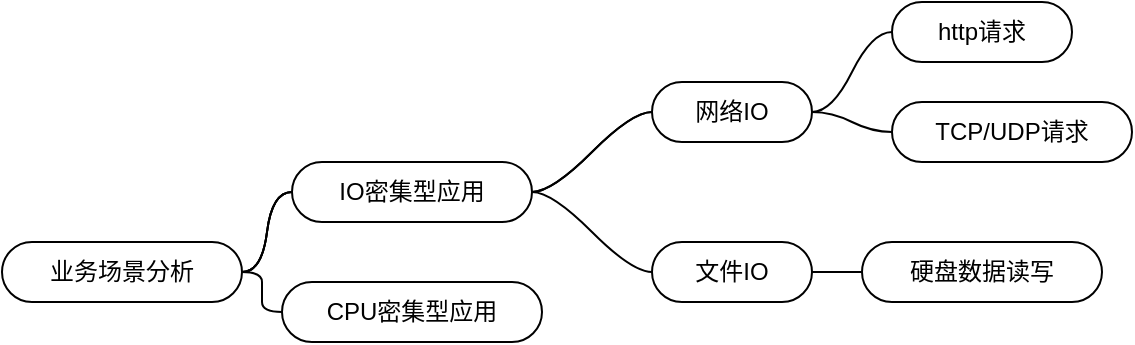 <mxfile version="21.3.7" type="github">
  <diagram id="R2lEEEUBdFMjLlhIrx00" name="Page-1">
    <mxGraphModel dx="1434" dy="764" grid="1" gridSize="10" guides="1" tooltips="1" connect="1" arrows="1" fold="1" page="1" pageScale="1" pageWidth="850" pageHeight="1100" math="0" shadow="0" extFonts="Permanent Marker^https://fonts.googleapis.com/css?family=Permanent+Marker">
      <root>
        <mxCell id="0" />
        <mxCell id="1" parent="0" />
        <mxCell id="G05Mr0gne3w-dCdow3Co-117" value="" style="edgeStyle=entityRelationEdgeStyle;rounded=0;orthogonalLoop=1;jettySize=auto;html=1;startArrow=none;endArrow=none;segment=10;curved=1;sourcePerimeterSpacing=0;targetPerimeterSpacing=0;" edge="1" parent="1" source="G05Mr0gne3w-dCdow3Co-112" target="G05Mr0gne3w-dCdow3Co-116">
          <mxGeometry relative="1" as="geometry" />
        </mxCell>
        <mxCell id="G05Mr0gne3w-dCdow3Co-122" value="" style="edgeStyle=entityRelationEdgeStyle;rounded=0;orthogonalLoop=1;jettySize=auto;html=1;startArrow=none;endArrow=none;segment=10;curved=1;sourcePerimeterSpacing=0;targetPerimeterSpacing=0;" edge="1" parent="1" source="G05Mr0gne3w-dCdow3Co-112" target="G05Mr0gne3w-dCdow3Co-116">
          <mxGeometry relative="1" as="geometry" />
        </mxCell>
        <mxCell id="G05Mr0gne3w-dCdow3Co-123" value="" style="edgeStyle=entityRelationEdgeStyle;rounded=0;orthogonalLoop=1;jettySize=auto;html=1;startArrow=none;endArrow=none;segment=10;curved=1;sourcePerimeterSpacing=0;targetPerimeterSpacing=0;" edge="1" parent="1" source="G05Mr0gne3w-dCdow3Co-112" target="G05Mr0gne3w-dCdow3Co-116">
          <mxGeometry relative="1" as="geometry" />
        </mxCell>
        <mxCell id="G05Mr0gne3w-dCdow3Co-125" value="" style="edgeStyle=entityRelationEdgeStyle;rounded=0;orthogonalLoop=1;jettySize=auto;html=1;startArrow=none;endArrow=none;segment=10;curved=1;sourcePerimeterSpacing=0;targetPerimeterSpacing=0;" edge="1" parent="1" source="G05Mr0gne3w-dCdow3Co-112" target="G05Mr0gne3w-dCdow3Co-124">
          <mxGeometry relative="1" as="geometry" />
        </mxCell>
        <mxCell id="G05Mr0gne3w-dCdow3Co-112" value="业务场景分析" style="whiteSpace=wrap;html=1;rounded=1;arcSize=50;align=center;verticalAlign=middle;strokeWidth=1;autosize=1;spacing=4;treeFolding=1;treeMoving=1;newEdgeStyle={&quot;edgeStyle&quot;:&quot;entityRelationEdgeStyle&quot;,&quot;startArrow&quot;:&quot;none&quot;,&quot;endArrow&quot;:&quot;none&quot;,&quot;segment&quot;:10,&quot;curved&quot;:1,&quot;sourcePerimeterSpacing&quot;:0,&quot;targetPerimeterSpacing&quot;:0};" vertex="1" parent="1">
          <mxGeometry x="90" y="370" width="120" height="30" as="geometry" />
        </mxCell>
        <mxCell id="G05Mr0gne3w-dCdow3Co-136" value="" style="edgeStyle=entityRelationEdgeStyle;rounded=0;orthogonalLoop=1;jettySize=auto;html=1;startArrow=none;endArrow=none;segment=10;curved=1;sourcePerimeterSpacing=0;targetPerimeterSpacing=0;" edge="1" parent="1" source="G05Mr0gne3w-dCdow3Co-116" target="G05Mr0gne3w-dCdow3Co-135">
          <mxGeometry relative="1" as="geometry" />
        </mxCell>
        <mxCell id="G05Mr0gne3w-dCdow3Co-137" value="" style="edgeStyle=entityRelationEdgeStyle;rounded=0;orthogonalLoop=1;jettySize=auto;html=1;startArrow=none;endArrow=none;segment=10;curved=1;sourcePerimeterSpacing=0;targetPerimeterSpacing=0;" edge="1" parent="1" source="G05Mr0gne3w-dCdow3Co-116" target="G05Mr0gne3w-dCdow3Co-135">
          <mxGeometry relative="1" as="geometry" />
        </mxCell>
        <mxCell id="G05Mr0gne3w-dCdow3Co-140" value="" style="edgeStyle=entityRelationEdgeStyle;rounded=0;orthogonalLoop=1;jettySize=auto;html=1;startArrow=none;endArrow=none;segment=10;curved=1;sourcePerimeterSpacing=0;targetPerimeterSpacing=0;" edge="1" parent="1" source="G05Mr0gne3w-dCdow3Co-116" target="G05Mr0gne3w-dCdow3Co-139">
          <mxGeometry relative="1" as="geometry" />
        </mxCell>
        <mxCell id="G05Mr0gne3w-dCdow3Co-116" value="IO密集型应用" style="whiteSpace=wrap;html=1;rounded=1;arcSize=50;align=center;verticalAlign=middle;strokeWidth=1;autosize=1;spacing=4;treeFolding=1;treeMoving=1;newEdgeStyle={&quot;edgeStyle&quot;:&quot;entityRelationEdgeStyle&quot;,&quot;startArrow&quot;:&quot;none&quot;,&quot;endArrow&quot;:&quot;none&quot;,&quot;segment&quot;:10,&quot;curved&quot;:1,&quot;sourcePerimeterSpacing&quot;:0,&quot;targetPerimeterSpacing&quot;:0};" vertex="1" parent="1">
          <mxGeometry x="235" y="330" width="120" height="30" as="geometry" />
        </mxCell>
        <mxCell id="G05Mr0gne3w-dCdow3Co-124" value="CPU密集型应用" style="whiteSpace=wrap;html=1;rounded=1;arcSize=50;align=center;verticalAlign=middle;strokeWidth=1;autosize=1;spacing=4;treeFolding=1;treeMoving=1;newEdgeStyle={&quot;edgeStyle&quot;:&quot;entityRelationEdgeStyle&quot;,&quot;startArrow&quot;:&quot;none&quot;,&quot;endArrow&quot;:&quot;none&quot;,&quot;segment&quot;:10,&quot;curved&quot;:1,&quot;sourcePerimeterSpacing&quot;:0,&quot;targetPerimeterSpacing&quot;:0};" vertex="1" parent="1">
          <mxGeometry x="230" y="390" width="130" height="30" as="geometry" />
        </mxCell>
        <mxCell id="G05Mr0gne3w-dCdow3Co-142" value="" style="edgeStyle=entityRelationEdgeStyle;rounded=0;orthogonalLoop=1;jettySize=auto;html=1;startArrow=none;endArrow=none;segment=10;curved=1;sourcePerimeterSpacing=0;targetPerimeterSpacing=0;" edge="1" parent="1" source="G05Mr0gne3w-dCdow3Co-135" target="G05Mr0gne3w-dCdow3Co-141">
          <mxGeometry relative="1" as="geometry" />
        </mxCell>
        <mxCell id="G05Mr0gne3w-dCdow3Co-152" value="" style="edgeStyle=entityRelationEdgeStyle;rounded=0;orthogonalLoop=1;jettySize=auto;html=1;startArrow=none;endArrow=none;segment=10;curved=1;sourcePerimeterSpacing=0;targetPerimeterSpacing=0;" edge="1" parent="1" source="G05Mr0gne3w-dCdow3Co-135" target="G05Mr0gne3w-dCdow3Co-151">
          <mxGeometry relative="1" as="geometry" />
        </mxCell>
        <mxCell id="G05Mr0gne3w-dCdow3Co-135" value="网络IO" style="whiteSpace=wrap;html=1;rounded=1;arcSize=50;align=center;verticalAlign=middle;strokeWidth=1;autosize=1;spacing=4;treeFolding=1;treeMoving=1;newEdgeStyle={&quot;edgeStyle&quot;:&quot;entityRelationEdgeStyle&quot;,&quot;startArrow&quot;:&quot;none&quot;,&quot;endArrow&quot;:&quot;none&quot;,&quot;segment&quot;:10,&quot;curved&quot;:1,&quot;sourcePerimeterSpacing&quot;:0,&quot;targetPerimeterSpacing&quot;:0};" vertex="1" parent="1">
          <mxGeometry x="415" y="290" width="80" height="30" as="geometry" />
        </mxCell>
        <mxCell id="G05Mr0gne3w-dCdow3Co-148" value="" style="edgeStyle=entityRelationEdgeStyle;rounded=0;orthogonalLoop=1;jettySize=auto;html=1;startArrow=none;endArrow=none;segment=10;curved=1;sourcePerimeterSpacing=0;targetPerimeterSpacing=0;" edge="1" parent="1" source="G05Mr0gne3w-dCdow3Co-139" target="G05Mr0gne3w-dCdow3Co-147">
          <mxGeometry relative="1" as="geometry" />
        </mxCell>
        <mxCell id="G05Mr0gne3w-dCdow3Co-139" value="文件IO" style="whiteSpace=wrap;html=1;rounded=1;arcSize=50;align=center;verticalAlign=middle;strokeWidth=1;autosize=1;spacing=4;treeFolding=1;treeMoving=1;newEdgeStyle={&quot;edgeStyle&quot;:&quot;entityRelationEdgeStyle&quot;,&quot;startArrow&quot;:&quot;none&quot;,&quot;endArrow&quot;:&quot;none&quot;,&quot;segment&quot;:10,&quot;curved&quot;:1,&quot;sourcePerimeterSpacing&quot;:0,&quot;targetPerimeterSpacing&quot;:0};" vertex="1" parent="1">
          <mxGeometry x="415" y="370" width="80" height="30" as="geometry" />
        </mxCell>
        <mxCell id="G05Mr0gne3w-dCdow3Co-141" value="http请求" style="whiteSpace=wrap;html=1;rounded=1;arcSize=50;align=center;verticalAlign=middle;strokeWidth=1;autosize=1;spacing=4;treeFolding=1;treeMoving=1;newEdgeStyle={&quot;edgeStyle&quot;:&quot;entityRelationEdgeStyle&quot;,&quot;startArrow&quot;:&quot;none&quot;,&quot;endArrow&quot;:&quot;none&quot;,&quot;segment&quot;:10,&quot;curved&quot;:1,&quot;sourcePerimeterSpacing&quot;:0,&quot;targetPerimeterSpacing&quot;:0};" vertex="1" parent="1">
          <mxGeometry x="535" y="250" width="90" height="30" as="geometry" />
        </mxCell>
        <mxCell id="G05Mr0gne3w-dCdow3Co-147" value="硬盘数据读写" style="whiteSpace=wrap;html=1;rounded=1;arcSize=50;align=center;verticalAlign=middle;strokeWidth=1;autosize=1;spacing=4;treeFolding=1;treeMoving=1;newEdgeStyle={&quot;edgeStyle&quot;:&quot;entityRelationEdgeStyle&quot;,&quot;startArrow&quot;:&quot;none&quot;,&quot;endArrow&quot;:&quot;none&quot;,&quot;segment&quot;:10,&quot;curved&quot;:1,&quot;sourcePerimeterSpacing&quot;:0,&quot;targetPerimeterSpacing&quot;:0};" vertex="1" parent="1">
          <mxGeometry x="520" y="370" width="120" height="30" as="geometry" />
        </mxCell>
        <mxCell id="G05Mr0gne3w-dCdow3Co-151" value="TCP/UDP请求" style="whiteSpace=wrap;html=1;rounded=1;arcSize=50;align=center;verticalAlign=middle;strokeWidth=1;autosize=1;spacing=4;treeFolding=1;treeMoving=1;newEdgeStyle={&quot;edgeStyle&quot;:&quot;entityRelationEdgeStyle&quot;,&quot;startArrow&quot;:&quot;none&quot;,&quot;endArrow&quot;:&quot;none&quot;,&quot;segment&quot;:10,&quot;curved&quot;:1,&quot;sourcePerimeterSpacing&quot;:0,&quot;targetPerimeterSpacing&quot;:0};" vertex="1" parent="1">
          <mxGeometry x="535" y="300" width="120" height="30" as="geometry" />
        </mxCell>
      </root>
    </mxGraphModel>
  </diagram>
</mxfile>
